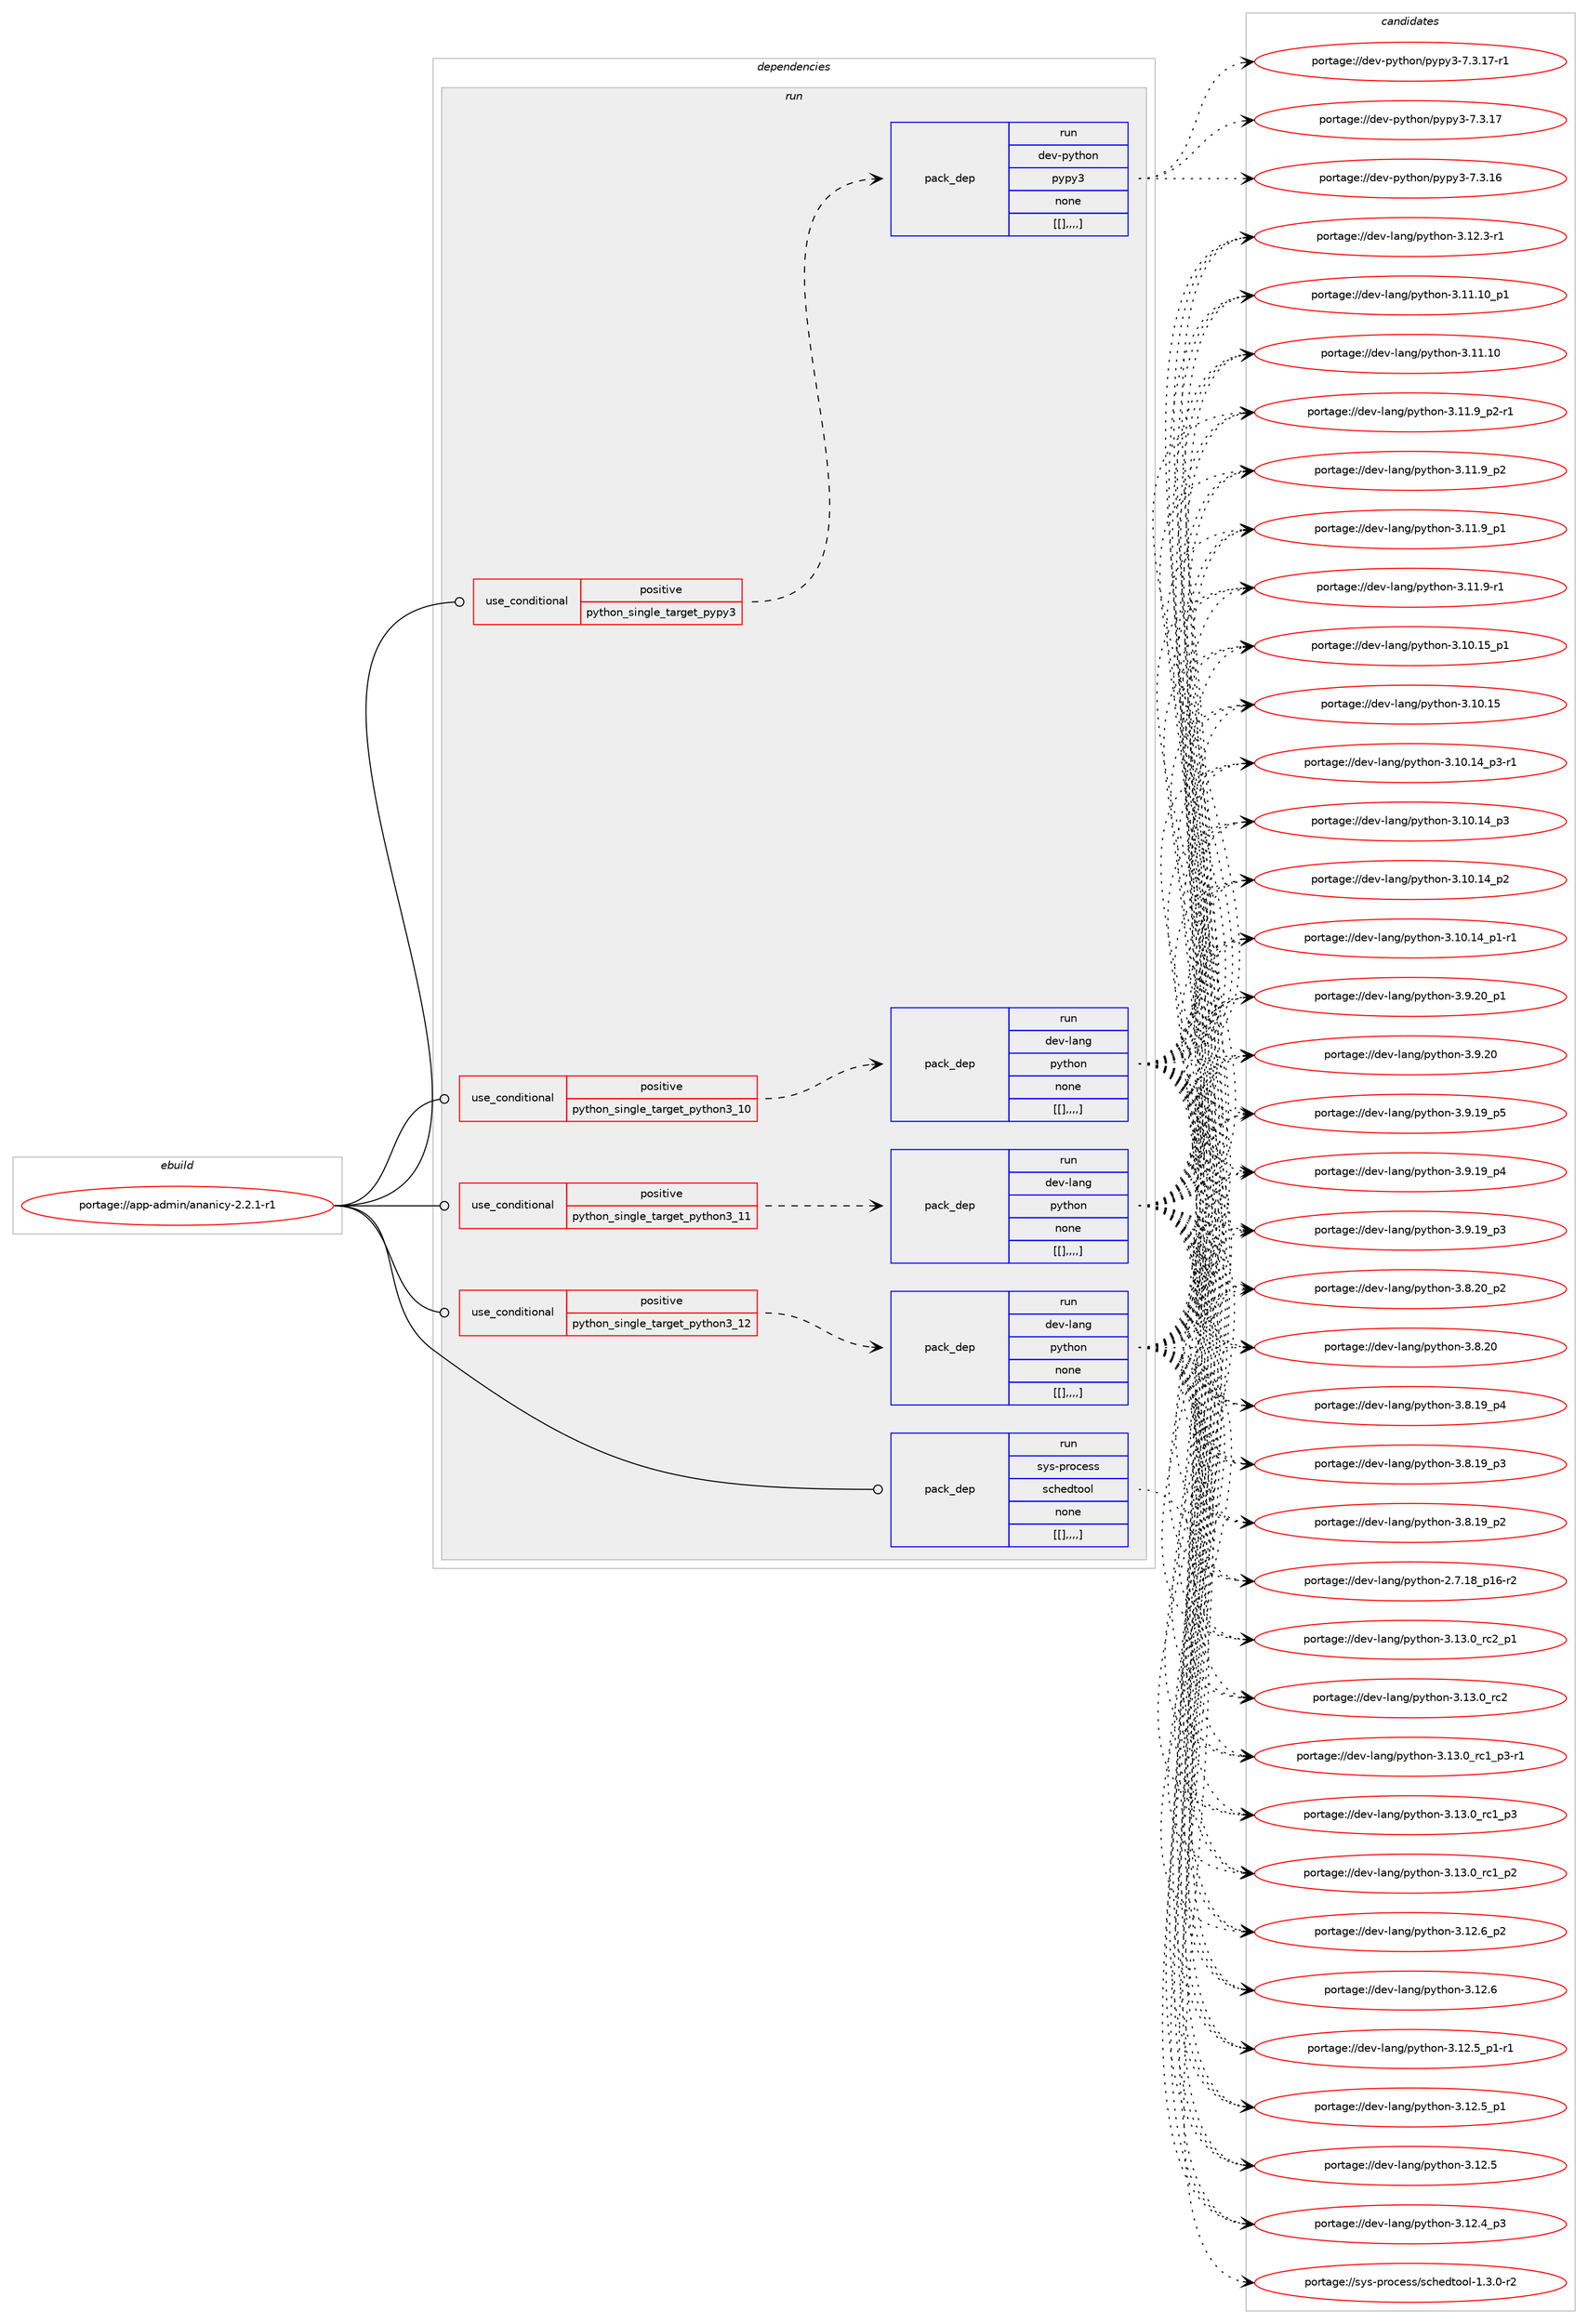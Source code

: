 digraph prolog {

# *************
# Graph options
# *************

newrank=true;
concentrate=true;
compound=true;
graph [rankdir=LR,fontname=Helvetica,fontsize=10,ranksep=1.5];#, ranksep=2.5, nodesep=0.2];
edge  [arrowhead=vee];
node  [fontname=Helvetica,fontsize=10];

# **********
# The ebuild
# **********

subgraph cluster_leftcol {
color=gray;
label=<<i>ebuild</i>>;
id [label="portage://app-admin/ananicy-2.2.1-r1", color=red, width=4, href="../app-admin/ananicy-2.2.1-r1.svg"];
}

# ****************
# The dependencies
# ****************

subgraph cluster_midcol {
color=gray;
label=<<i>dependencies</i>>;
subgraph cluster_compile {
fillcolor="#eeeeee";
style=filled;
label=<<i>compile</i>>;
}
subgraph cluster_compileandrun {
fillcolor="#eeeeee";
style=filled;
label=<<i>compile and run</i>>;
}
subgraph cluster_run {
fillcolor="#eeeeee";
style=filled;
label=<<i>run</i>>;
subgraph cond288 {
dependency1456 [label=<<TABLE BORDER="0" CELLBORDER="1" CELLSPACING="0" CELLPADDING="4"><TR><TD ROWSPAN="3" CELLPADDING="10">use_conditional</TD></TR><TR><TD>positive</TD></TR><TR><TD>python_single_target_pypy3</TD></TR></TABLE>>, shape=none, color=red];
subgraph pack1165 {
dependency1457 [label=<<TABLE BORDER="0" CELLBORDER="1" CELLSPACING="0" CELLPADDING="4" WIDTH="220"><TR><TD ROWSPAN="6" CELLPADDING="30">pack_dep</TD></TR><TR><TD WIDTH="110">run</TD></TR><TR><TD>dev-python</TD></TR><TR><TD>pypy3</TD></TR><TR><TD>none</TD></TR><TR><TD>[[],,,,]</TD></TR></TABLE>>, shape=none, color=blue];
}
dependency1456:e -> dependency1457:w [weight=20,style="dashed",arrowhead="vee"];
}
id:e -> dependency1456:w [weight=20,style="solid",arrowhead="odot"];
subgraph cond289 {
dependency1458 [label=<<TABLE BORDER="0" CELLBORDER="1" CELLSPACING="0" CELLPADDING="4"><TR><TD ROWSPAN="3" CELLPADDING="10">use_conditional</TD></TR><TR><TD>positive</TD></TR><TR><TD>python_single_target_python3_10</TD></TR></TABLE>>, shape=none, color=red];
subgraph pack1166 {
dependency1459 [label=<<TABLE BORDER="0" CELLBORDER="1" CELLSPACING="0" CELLPADDING="4" WIDTH="220"><TR><TD ROWSPAN="6" CELLPADDING="30">pack_dep</TD></TR><TR><TD WIDTH="110">run</TD></TR><TR><TD>dev-lang</TD></TR><TR><TD>python</TD></TR><TR><TD>none</TD></TR><TR><TD>[[],,,,]</TD></TR></TABLE>>, shape=none, color=blue];
}
dependency1458:e -> dependency1459:w [weight=20,style="dashed",arrowhead="vee"];
}
id:e -> dependency1458:w [weight=20,style="solid",arrowhead="odot"];
subgraph cond290 {
dependency1460 [label=<<TABLE BORDER="0" CELLBORDER="1" CELLSPACING="0" CELLPADDING="4"><TR><TD ROWSPAN="3" CELLPADDING="10">use_conditional</TD></TR><TR><TD>positive</TD></TR><TR><TD>python_single_target_python3_11</TD></TR></TABLE>>, shape=none, color=red];
subgraph pack1167 {
dependency1461 [label=<<TABLE BORDER="0" CELLBORDER="1" CELLSPACING="0" CELLPADDING="4" WIDTH="220"><TR><TD ROWSPAN="6" CELLPADDING="30">pack_dep</TD></TR><TR><TD WIDTH="110">run</TD></TR><TR><TD>dev-lang</TD></TR><TR><TD>python</TD></TR><TR><TD>none</TD></TR><TR><TD>[[],,,,]</TD></TR></TABLE>>, shape=none, color=blue];
}
dependency1460:e -> dependency1461:w [weight=20,style="dashed",arrowhead="vee"];
}
id:e -> dependency1460:w [weight=20,style="solid",arrowhead="odot"];
subgraph cond291 {
dependency1462 [label=<<TABLE BORDER="0" CELLBORDER="1" CELLSPACING="0" CELLPADDING="4"><TR><TD ROWSPAN="3" CELLPADDING="10">use_conditional</TD></TR><TR><TD>positive</TD></TR><TR><TD>python_single_target_python3_12</TD></TR></TABLE>>, shape=none, color=red];
subgraph pack1168 {
dependency1463 [label=<<TABLE BORDER="0" CELLBORDER="1" CELLSPACING="0" CELLPADDING="4" WIDTH="220"><TR><TD ROWSPAN="6" CELLPADDING="30">pack_dep</TD></TR><TR><TD WIDTH="110">run</TD></TR><TR><TD>dev-lang</TD></TR><TR><TD>python</TD></TR><TR><TD>none</TD></TR><TR><TD>[[],,,,]</TD></TR></TABLE>>, shape=none, color=blue];
}
dependency1462:e -> dependency1463:w [weight=20,style="dashed",arrowhead="vee"];
}
id:e -> dependency1462:w [weight=20,style="solid",arrowhead="odot"];
subgraph pack1169 {
dependency1464 [label=<<TABLE BORDER="0" CELLBORDER="1" CELLSPACING="0" CELLPADDING="4" WIDTH="220"><TR><TD ROWSPAN="6" CELLPADDING="30">pack_dep</TD></TR><TR><TD WIDTH="110">run</TD></TR><TR><TD>sys-process</TD></TR><TR><TD>schedtool</TD></TR><TR><TD>none</TD></TR><TR><TD>[[],,,,]</TD></TR></TABLE>>, shape=none, color=blue];
}
id:e -> dependency1464:w [weight=20,style="solid",arrowhead="odot"];
}
}

# **************
# The candidates
# **************

subgraph cluster_choices {
rank=same;
color=gray;
label=<<i>candidates</i>>;

subgraph choice1165 {
color=black;
nodesep=1;
choice100101118451121211161041111104711212111212151455546514649554511449 [label="portage://dev-python/pypy3-7.3.17-r1", color=red, width=4,href="../dev-python/pypy3-7.3.17-r1.svg"];
choice10010111845112121116104111110471121211121215145554651464955 [label="portage://dev-python/pypy3-7.3.17", color=red, width=4,href="../dev-python/pypy3-7.3.17.svg"];
choice10010111845112121116104111110471121211121215145554651464954 [label="portage://dev-python/pypy3-7.3.16", color=red, width=4,href="../dev-python/pypy3-7.3.16.svg"];
dependency1457:e -> choice100101118451121211161041111104711212111212151455546514649554511449:w [style=dotted,weight="100"];
dependency1457:e -> choice10010111845112121116104111110471121211121215145554651464955:w [style=dotted,weight="100"];
dependency1457:e -> choice10010111845112121116104111110471121211121215145554651464954:w [style=dotted,weight="100"];
}
subgraph choice1166 {
color=black;
nodesep=1;
choice100101118451089711010347112121116104111110455146495146489511499509511249 [label="portage://dev-lang/python-3.13.0_rc2_p1", color=red, width=4,href="../dev-lang/python-3.13.0_rc2_p1.svg"];
choice10010111845108971101034711212111610411111045514649514648951149950 [label="portage://dev-lang/python-3.13.0_rc2", color=red, width=4,href="../dev-lang/python-3.13.0_rc2.svg"];
choice1001011184510897110103471121211161041111104551464951464895114994995112514511449 [label="portage://dev-lang/python-3.13.0_rc1_p3-r1", color=red, width=4,href="../dev-lang/python-3.13.0_rc1_p3-r1.svg"];
choice100101118451089711010347112121116104111110455146495146489511499499511251 [label="portage://dev-lang/python-3.13.0_rc1_p3", color=red, width=4,href="../dev-lang/python-3.13.0_rc1_p3.svg"];
choice100101118451089711010347112121116104111110455146495146489511499499511250 [label="portage://dev-lang/python-3.13.0_rc1_p2", color=red, width=4,href="../dev-lang/python-3.13.0_rc1_p2.svg"];
choice100101118451089711010347112121116104111110455146495046549511250 [label="portage://dev-lang/python-3.12.6_p2", color=red, width=4,href="../dev-lang/python-3.12.6_p2.svg"];
choice10010111845108971101034711212111610411111045514649504654 [label="portage://dev-lang/python-3.12.6", color=red, width=4,href="../dev-lang/python-3.12.6.svg"];
choice1001011184510897110103471121211161041111104551464950465395112494511449 [label="portage://dev-lang/python-3.12.5_p1-r1", color=red, width=4,href="../dev-lang/python-3.12.5_p1-r1.svg"];
choice100101118451089711010347112121116104111110455146495046539511249 [label="portage://dev-lang/python-3.12.5_p1", color=red, width=4,href="../dev-lang/python-3.12.5_p1.svg"];
choice10010111845108971101034711212111610411111045514649504653 [label="portage://dev-lang/python-3.12.5", color=red, width=4,href="../dev-lang/python-3.12.5.svg"];
choice100101118451089711010347112121116104111110455146495046529511251 [label="portage://dev-lang/python-3.12.4_p3", color=red, width=4,href="../dev-lang/python-3.12.4_p3.svg"];
choice100101118451089711010347112121116104111110455146495046514511449 [label="portage://dev-lang/python-3.12.3-r1", color=red, width=4,href="../dev-lang/python-3.12.3-r1.svg"];
choice10010111845108971101034711212111610411111045514649494649489511249 [label="portage://dev-lang/python-3.11.10_p1", color=red, width=4,href="../dev-lang/python-3.11.10_p1.svg"];
choice1001011184510897110103471121211161041111104551464949464948 [label="portage://dev-lang/python-3.11.10", color=red, width=4,href="../dev-lang/python-3.11.10.svg"];
choice1001011184510897110103471121211161041111104551464949465795112504511449 [label="portage://dev-lang/python-3.11.9_p2-r1", color=red, width=4,href="../dev-lang/python-3.11.9_p2-r1.svg"];
choice100101118451089711010347112121116104111110455146494946579511250 [label="portage://dev-lang/python-3.11.9_p2", color=red, width=4,href="../dev-lang/python-3.11.9_p2.svg"];
choice100101118451089711010347112121116104111110455146494946579511249 [label="portage://dev-lang/python-3.11.9_p1", color=red, width=4,href="../dev-lang/python-3.11.9_p1.svg"];
choice100101118451089711010347112121116104111110455146494946574511449 [label="portage://dev-lang/python-3.11.9-r1", color=red, width=4,href="../dev-lang/python-3.11.9-r1.svg"];
choice10010111845108971101034711212111610411111045514649484649539511249 [label="portage://dev-lang/python-3.10.15_p1", color=red, width=4,href="../dev-lang/python-3.10.15_p1.svg"];
choice1001011184510897110103471121211161041111104551464948464953 [label="portage://dev-lang/python-3.10.15", color=red, width=4,href="../dev-lang/python-3.10.15.svg"];
choice100101118451089711010347112121116104111110455146494846495295112514511449 [label="portage://dev-lang/python-3.10.14_p3-r1", color=red, width=4,href="../dev-lang/python-3.10.14_p3-r1.svg"];
choice10010111845108971101034711212111610411111045514649484649529511251 [label="portage://dev-lang/python-3.10.14_p3", color=red, width=4,href="../dev-lang/python-3.10.14_p3.svg"];
choice10010111845108971101034711212111610411111045514649484649529511250 [label="portage://dev-lang/python-3.10.14_p2", color=red, width=4,href="../dev-lang/python-3.10.14_p2.svg"];
choice100101118451089711010347112121116104111110455146494846495295112494511449 [label="portage://dev-lang/python-3.10.14_p1-r1", color=red, width=4,href="../dev-lang/python-3.10.14_p1-r1.svg"];
choice100101118451089711010347112121116104111110455146574650489511249 [label="portage://dev-lang/python-3.9.20_p1", color=red, width=4,href="../dev-lang/python-3.9.20_p1.svg"];
choice10010111845108971101034711212111610411111045514657465048 [label="portage://dev-lang/python-3.9.20", color=red, width=4,href="../dev-lang/python-3.9.20.svg"];
choice100101118451089711010347112121116104111110455146574649579511253 [label="portage://dev-lang/python-3.9.19_p5", color=red, width=4,href="../dev-lang/python-3.9.19_p5.svg"];
choice100101118451089711010347112121116104111110455146574649579511252 [label="portage://dev-lang/python-3.9.19_p4", color=red, width=4,href="../dev-lang/python-3.9.19_p4.svg"];
choice100101118451089711010347112121116104111110455146574649579511251 [label="portage://dev-lang/python-3.9.19_p3", color=red, width=4,href="../dev-lang/python-3.9.19_p3.svg"];
choice100101118451089711010347112121116104111110455146564650489511250 [label="portage://dev-lang/python-3.8.20_p2", color=red, width=4,href="../dev-lang/python-3.8.20_p2.svg"];
choice10010111845108971101034711212111610411111045514656465048 [label="portage://dev-lang/python-3.8.20", color=red, width=4,href="../dev-lang/python-3.8.20.svg"];
choice100101118451089711010347112121116104111110455146564649579511252 [label="portage://dev-lang/python-3.8.19_p4", color=red, width=4,href="../dev-lang/python-3.8.19_p4.svg"];
choice100101118451089711010347112121116104111110455146564649579511251 [label="portage://dev-lang/python-3.8.19_p3", color=red, width=4,href="../dev-lang/python-3.8.19_p3.svg"];
choice100101118451089711010347112121116104111110455146564649579511250 [label="portage://dev-lang/python-3.8.19_p2", color=red, width=4,href="../dev-lang/python-3.8.19_p2.svg"];
choice100101118451089711010347112121116104111110455046554649569511249544511450 [label="portage://dev-lang/python-2.7.18_p16-r2", color=red, width=4,href="../dev-lang/python-2.7.18_p16-r2.svg"];
dependency1459:e -> choice100101118451089711010347112121116104111110455146495146489511499509511249:w [style=dotted,weight="100"];
dependency1459:e -> choice10010111845108971101034711212111610411111045514649514648951149950:w [style=dotted,weight="100"];
dependency1459:e -> choice1001011184510897110103471121211161041111104551464951464895114994995112514511449:w [style=dotted,weight="100"];
dependency1459:e -> choice100101118451089711010347112121116104111110455146495146489511499499511251:w [style=dotted,weight="100"];
dependency1459:e -> choice100101118451089711010347112121116104111110455146495146489511499499511250:w [style=dotted,weight="100"];
dependency1459:e -> choice100101118451089711010347112121116104111110455146495046549511250:w [style=dotted,weight="100"];
dependency1459:e -> choice10010111845108971101034711212111610411111045514649504654:w [style=dotted,weight="100"];
dependency1459:e -> choice1001011184510897110103471121211161041111104551464950465395112494511449:w [style=dotted,weight="100"];
dependency1459:e -> choice100101118451089711010347112121116104111110455146495046539511249:w [style=dotted,weight="100"];
dependency1459:e -> choice10010111845108971101034711212111610411111045514649504653:w [style=dotted,weight="100"];
dependency1459:e -> choice100101118451089711010347112121116104111110455146495046529511251:w [style=dotted,weight="100"];
dependency1459:e -> choice100101118451089711010347112121116104111110455146495046514511449:w [style=dotted,weight="100"];
dependency1459:e -> choice10010111845108971101034711212111610411111045514649494649489511249:w [style=dotted,weight="100"];
dependency1459:e -> choice1001011184510897110103471121211161041111104551464949464948:w [style=dotted,weight="100"];
dependency1459:e -> choice1001011184510897110103471121211161041111104551464949465795112504511449:w [style=dotted,weight="100"];
dependency1459:e -> choice100101118451089711010347112121116104111110455146494946579511250:w [style=dotted,weight="100"];
dependency1459:e -> choice100101118451089711010347112121116104111110455146494946579511249:w [style=dotted,weight="100"];
dependency1459:e -> choice100101118451089711010347112121116104111110455146494946574511449:w [style=dotted,weight="100"];
dependency1459:e -> choice10010111845108971101034711212111610411111045514649484649539511249:w [style=dotted,weight="100"];
dependency1459:e -> choice1001011184510897110103471121211161041111104551464948464953:w [style=dotted,weight="100"];
dependency1459:e -> choice100101118451089711010347112121116104111110455146494846495295112514511449:w [style=dotted,weight="100"];
dependency1459:e -> choice10010111845108971101034711212111610411111045514649484649529511251:w [style=dotted,weight="100"];
dependency1459:e -> choice10010111845108971101034711212111610411111045514649484649529511250:w [style=dotted,weight="100"];
dependency1459:e -> choice100101118451089711010347112121116104111110455146494846495295112494511449:w [style=dotted,weight="100"];
dependency1459:e -> choice100101118451089711010347112121116104111110455146574650489511249:w [style=dotted,weight="100"];
dependency1459:e -> choice10010111845108971101034711212111610411111045514657465048:w [style=dotted,weight="100"];
dependency1459:e -> choice100101118451089711010347112121116104111110455146574649579511253:w [style=dotted,weight="100"];
dependency1459:e -> choice100101118451089711010347112121116104111110455146574649579511252:w [style=dotted,weight="100"];
dependency1459:e -> choice100101118451089711010347112121116104111110455146574649579511251:w [style=dotted,weight="100"];
dependency1459:e -> choice100101118451089711010347112121116104111110455146564650489511250:w [style=dotted,weight="100"];
dependency1459:e -> choice10010111845108971101034711212111610411111045514656465048:w [style=dotted,weight="100"];
dependency1459:e -> choice100101118451089711010347112121116104111110455146564649579511252:w [style=dotted,weight="100"];
dependency1459:e -> choice100101118451089711010347112121116104111110455146564649579511251:w [style=dotted,weight="100"];
dependency1459:e -> choice100101118451089711010347112121116104111110455146564649579511250:w [style=dotted,weight="100"];
dependency1459:e -> choice100101118451089711010347112121116104111110455046554649569511249544511450:w [style=dotted,weight="100"];
}
subgraph choice1167 {
color=black;
nodesep=1;
choice100101118451089711010347112121116104111110455146495146489511499509511249 [label="portage://dev-lang/python-3.13.0_rc2_p1", color=red, width=4,href="../dev-lang/python-3.13.0_rc2_p1.svg"];
choice10010111845108971101034711212111610411111045514649514648951149950 [label="portage://dev-lang/python-3.13.0_rc2", color=red, width=4,href="../dev-lang/python-3.13.0_rc2.svg"];
choice1001011184510897110103471121211161041111104551464951464895114994995112514511449 [label="portage://dev-lang/python-3.13.0_rc1_p3-r1", color=red, width=4,href="../dev-lang/python-3.13.0_rc1_p3-r1.svg"];
choice100101118451089711010347112121116104111110455146495146489511499499511251 [label="portage://dev-lang/python-3.13.0_rc1_p3", color=red, width=4,href="../dev-lang/python-3.13.0_rc1_p3.svg"];
choice100101118451089711010347112121116104111110455146495146489511499499511250 [label="portage://dev-lang/python-3.13.0_rc1_p2", color=red, width=4,href="../dev-lang/python-3.13.0_rc1_p2.svg"];
choice100101118451089711010347112121116104111110455146495046549511250 [label="portage://dev-lang/python-3.12.6_p2", color=red, width=4,href="../dev-lang/python-3.12.6_p2.svg"];
choice10010111845108971101034711212111610411111045514649504654 [label="portage://dev-lang/python-3.12.6", color=red, width=4,href="../dev-lang/python-3.12.6.svg"];
choice1001011184510897110103471121211161041111104551464950465395112494511449 [label="portage://dev-lang/python-3.12.5_p1-r1", color=red, width=4,href="../dev-lang/python-3.12.5_p1-r1.svg"];
choice100101118451089711010347112121116104111110455146495046539511249 [label="portage://dev-lang/python-3.12.5_p1", color=red, width=4,href="../dev-lang/python-3.12.5_p1.svg"];
choice10010111845108971101034711212111610411111045514649504653 [label="portage://dev-lang/python-3.12.5", color=red, width=4,href="../dev-lang/python-3.12.5.svg"];
choice100101118451089711010347112121116104111110455146495046529511251 [label="portage://dev-lang/python-3.12.4_p3", color=red, width=4,href="../dev-lang/python-3.12.4_p3.svg"];
choice100101118451089711010347112121116104111110455146495046514511449 [label="portage://dev-lang/python-3.12.3-r1", color=red, width=4,href="../dev-lang/python-3.12.3-r1.svg"];
choice10010111845108971101034711212111610411111045514649494649489511249 [label="portage://dev-lang/python-3.11.10_p1", color=red, width=4,href="../dev-lang/python-3.11.10_p1.svg"];
choice1001011184510897110103471121211161041111104551464949464948 [label="portage://dev-lang/python-3.11.10", color=red, width=4,href="../dev-lang/python-3.11.10.svg"];
choice1001011184510897110103471121211161041111104551464949465795112504511449 [label="portage://dev-lang/python-3.11.9_p2-r1", color=red, width=4,href="../dev-lang/python-3.11.9_p2-r1.svg"];
choice100101118451089711010347112121116104111110455146494946579511250 [label="portage://dev-lang/python-3.11.9_p2", color=red, width=4,href="../dev-lang/python-3.11.9_p2.svg"];
choice100101118451089711010347112121116104111110455146494946579511249 [label="portage://dev-lang/python-3.11.9_p1", color=red, width=4,href="../dev-lang/python-3.11.9_p1.svg"];
choice100101118451089711010347112121116104111110455146494946574511449 [label="portage://dev-lang/python-3.11.9-r1", color=red, width=4,href="../dev-lang/python-3.11.9-r1.svg"];
choice10010111845108971101034711212111610411111045514649484649539511249 [label="portage://dev-lang/python-3.10.15_p1", color=red, width=4,href="../dev-lang/python-3.10.15_p1.svg"];
choice1001011184510897110103471121211161041111104551464948464953 [label="portage://dev-lang/python-3.10.15", color=red, width=4,href="../dev-lang/python-3.10.15.svg"];
choice100101118451089711010347112121116104111110455146494846495295112514511449 [label="portage://dev-lang/python-3.10.14_p3-r1", color=red, width=4,href="../dev-lang/python-3.10.14_p3-r1.svg"];
choice10010111845108971101034711212111610411111045514649484649529511251 [label="portage://dev-lang/python-3.10.14_p3", color=red, width=4,href="../dev-lang/python-3.10.14_p3.svg"];
choice10010111845108971101034711212111610411111045514649484649529511250 [label="portage://dev-lang/python-3.10.14_p2", color=red, width=4,href="../dev-lang/python-3.10.14_p2.svg"];
choice100101118451089711010347112121116104111110455146494846495295112494511449 [label="portage://dev-lang/python-3.10.14_p1-r1", color=red, width=4,href="../dev-lang/python-3.10.14_p1-r1.svg"];
choice100101118451089711010347112121116104111110455146574650489511249 [label="portage://dev-lang/python-3.9.20_p1", color=red, width=4,href="../dev-lang/python-3.9.20_p1.svg"];
choice10010111845108971101034711212111610411111045514657465048 [label="portage://dev-lang/python-3.9.20", color=red, width=4,href="../dev-lang/python-3.9.20.svg"];
choice100101118451089711010347112121116104111110455146574649579511253 [label="portage://dev-lang/python-3.9.19_p5", color=red, width=4,href="../dev-lang/python-3.9.19_p5.svg"];
choice100101118451089711010347112121116104111110455146574649579511252 [label="portage://dev-lang/python-3.9.19_p4", color=red, width=4,href="../dev-lang/python-3.9.19_p4.svg"];
choice100101118451089711010347112121116104111110455146574649579511251 [label="portage://dev-lang/python-3.9.19_p3", color=red, width=4,href="../dev-lang/python-3.9.19_p3.svg"];
choice100101118451089711010347112121116104111110455146564650489511250 [label="portage://dev-lang/python-3.8.20_p2", color=red, width=4,href="../dev-lang/python-3.8.20_p2.svg"];
choice10010111845108971101034711212111610411111045514656465048 [label="portage://dev-lang/python-3.8.20", color=red, width=4,href="../dev-lang/python-3.8.20.svg"];
choice100101118451089711010347112121116104111110455146564649579511252 [label="portage://dev-lang/python-3.8.19_p4", color=red, width=4,href="../dev-lang/python-3.8.19_p4.svg"];
choice100101118451089711010347112121116104111110455146564649579511251 [label="portage://dev-lang/python-3.8.19_p3", color=red, width=4,href="../dev-lang/python-3.8.19_p3.svg"];
choice100101118451089711010347112121116104111110455146564649579511250 [label="portage://dev-lang/python-3.8.19_p2", color=red, width=4,href="../dev-lang/python-3.8.19_p2.svg"];
choice100101118451089711010347112121116104111110455046554649569511249544511450 [label="portage://dev-lang/python-2.7.18_p16-r2", color=red, width=4,href="../dev-lang/python-2.7.18_p16-r2.svg"];
dependency1461:e -> choice100101118451089711010347112121116104111110455146495146489511499509511249:w [style=dotted,weight="100"];
dependency1461:e -> choice10010111845108971101034711212111610411111045514649514648951149950:w [style=dotted,weight="100"];
dependency1461:e -> choice1001011184510897110103471121211161041111104551464951464895114994995112514511449:w [style=dotted,weight="100"];
dependency1461:e -> choice100101118451089711010347112121116104111110455146495146489511499499511251:w [style=dotted,weight="100"];
dependency1461:e -> choice100101118451089711010347112121116104111110455146495146489511499499511250:w [style=dotted,weight="100"];
dependency1461:e -> choice100101118451089711010347112121116104111110455146495046549511250:w [style=dotted,weight="100"];
dependency1461:e -> choice10010111845108971101034711212111610411111045514649504654:w [style=dotted,weight="100"];
dependency1461:e -> choice1001011184510897110103471121211161041111104551464950465395112494511449:w [style=dotted,weight="100"];
dependency1461:e -> choice100101118451089711010347112121116104111110455146495046539511249:w [style=dotted,weight="100"];
dependency1461:e -> choice10010111845108971101034711212111610411111045514649504653:w [style=dotted,weight="100"];
dependency1461:e -> choice100101118451089711010347112121116104111110455146495046529511251:w [style=dotted,weight="100"];
dependency1461:e -> choice100101118451089711010347112121116104111110455146495046514511449:w [style=dotted,weight="100"];
dependency1461:e -> choice10010111845108971101034711212111610411111045514649494649489511249:w [style=dotted,weight="100"];
dependency1461:e -> choice1001011184510897110103471121211161041111104551464949464948:w [style=dotted,weight="100"];
dependency1461:e -> choice1001011184510897110103471121211161041111104551464949465795112504511449:w [style=dotted,weight="100"];
dependency1461:e -> choice100101118451089711010347112121116104111110455146494946579511250:w [style=dotted,weight="100"];
dependency1461:e -> choice100101118451089711010347112121116104111110455146494946579511249:w [style=dotted,weight="100"];
dependency1461:e -> choice100101118451089711010347112121116104111110455146494946574511449:w [style=dotted,weight="100"];
dependency1461:e -> choice10010111845108971101034711212111610411111045514649484649539511249:w [style=dotted,weight="100"];
dependency1461:e -> choice1001011184510897110103471121211161041111104551464948464953:w [style=dotted,weight="100"];
dependency1461:e -> choice100101118451089711010347112121116104111110455146494846495295112514511449:w [style=dotted,weight="100"];
dependency1461:e -> choice10010111845108971101034711212111610411111045514649484649529511251:w [style=dotted,weight="100"];
dependency1461:e -> choice10010111845108971101034711212111610411111045514649484649529511250:w [style=dotted,weight="100"];
dependency1461:e -> choice100101118451089711010347112121116104111110455146494846495295112494511449:w [style=dotted,weight="100"];
dependency1461:e -> choice100101118451089711010347112121116104111110455146574650489511249:w [style=dotted,weight="100"];
dependency1461:e -> choice10010111845108971101034711212111610411111045514657465048:w [style=dotted,weight="100"];
dependency1461:e -> choice100101118451089711010347112121116104111110455146574649579511253:w [style=dotted,weight="100"];
dependency1461:e -> choice100101118451089711010347112121116104111110455146574649579511252:w [style=dotted,weight="100"];
dependency1461:e -> choice100101118451089711010347112121116104111110455146574649579511251:w [style=dotted,weight="100"];
dependency1461:e -> choice100101118451089711010347112121116104111110455146564650489511250:w [style=dotted,weight="100"];
dependency1461:e -> choice10010111845108971101034711212111610411111045514656465048:w [style=dotted,weight="100"];
dependency1461:e -> choice100101118451089711010347112121116104111110455146564649579511252:w [style=dotted,weight="100"];
dependency1461:e -> choice100101118451089711010347112121116104111110455146564649579511251:w [style=dotted,weight="100"];
dependency1461:e -> choice100101118451089711010347112121116104111110455146564649579511250:w [style=dotted,weight="100"];
dependency1461:e -> choice100101118451089711010347112121116104111110455046554649569511249544511450:w [style=dotted,weight="100"];
}
subgraph choice1168 {
color=black;
nodesep=1;
choice100101118451089711010347112121116104111110455146495146489511499509511249 [label="portage://dev-lang/python-3.13.0_rc2_p1", color=red, width=4,href="../dev-lang/python-3.13.0_rc2_p1.svg"];
choice10010111845108971101034711212111610411111045514649514648951149950 [label="portage://dev-lang/python-3.13.0_rc2", color=red, width=4,href="../dev-lang/python-3.13.0_rc2.svg"];
choice1001011184510897110103471121211161041111104551464951464895114994995112514511449 [label="portage://dev-lang/python-3.13.0_rc1_p3-r1", color=red, width=4,href="../dev-lang/python-3.13.0_rc1_p3-r1.svg"];
choice100101118451089711010347112121116104111110455146495146489511499499511251 [label="portage://dev-lang/python-3.13.0_rc1_p3", color=red, width=4,href="../dev-lang/python-3.13.0_rc1_p3.svg"];
choice100101118451089711010347112121116104111110455146495146489511499499511250 [label="portage://dev-lang/python-3.13.0_rc1_p2", color=red, width=4,href="../dev-lang/python-3.13.0_rc1_p2.svg"];
choice100101118451089711010347112121116104111110455146495046549511250 [label="portage://dev-lang/python-3.12.6_p2", color=red, width=4,href="../dev-lang/python-3.12.6_p2.svg"];
choice10010111845108971101034711212111610411111045514649504654 [label="portage://dev-lang/python-3.12.6", color=red, width=4,href="../dev-lang/python-3.12.6.svg"];
choice1001011184510897110103471121211161041111104551464950465395112494511449 [label="portage://dev-lang/python-3.12.5_p1-r1", color=red, width=4,href="../dev-lang/python-3.12.5_p1-r1.svg"];
choice100101118451089711010347112121116104111110455146495046539511249 [label="portage://dev-lang/python-3.12.5_p1", color=red, width=4,href="../dev-lang/python-3.12.5_p1.svg"];
choice10010111845108971101034711212111610411111045514649504653 [label="portage://dev-lang/python-3.12.5", color=red, width=4,href="../dev-lang/python-3.12.5.svg"];
choice100101118451089711010347112121116104111110455146495046529511251 [label="portage://dev-lang/python-3.12.4_p3", color=red, width=4,href="../dev-lang/python-3.12.4_p3.svg"];
choice100101118451089711010347112121116104111110455146495046514511449 [label="portage://dev-lang/python-3.12.3-r1", color=red, width=4,href="../dev-lang/python-3.12.3-r1.svg"];
choice10010111845108971101034711212111610411111045514649494649489511249 [label="portage://dev-lang/python-3.11.10_p1", color=red, width=4,href="../dev-lang/python-3.11.10_p1.svg"];
choice1001011184510897110103471121211161041111104551464949464948 [label="portage://dev-lang/python-3.11.10", color=red, width=4,href="../dev-lang/python-3.11.10.svg"];
choice1001011184510897110103471121211161041111104551464949465795112504511449 [label="portage://dev-lang/python-3.11.9_p2-r1", color=red, width=4,href="../dev-lang/python-3.11.9_p2-r1.svg"];
choice100101118451089711010347112121116104111110455146494946579511250 [label="portage://dev-lang/python-3.11.9_p2", color=red, width=4,href="../dev-lang/python-3.11.9_p2.svg"];
choice100101118451089711010347112121116104111110455146494946579511249 [label="portage://dev-lang/python-3.11.9_p1", color=red, width=4,href="../dev-lang/python-3.11.9_p1.svg"];
choice100101118451089711010347112121116104111110455146494946574511449 [label="portage://dev-lang/python-3.11.9-r1", color=red, width=4,href="../dev-lang/python-3.11.9-r1.svg"];
choice10010111845108971101034711212111610411111045514649484649539511249 [label="portage://dev-lang/python-3.10.15_p1", color=red, width=4,href="../dev-lang/python-3.10.15_p1.svg"];
choice1001011184510897110103471121211161041111104551464948464953 [label="portage://dev-lang/python-3.10.15", color=red, width=4,href="../dev-lang/python-3.10.15.svg"];
choice100101118451089711010347112121116104111110455146494846495295112514511449 [label="portage://dev-lang/python-3.10.14_p3-r1", color=red, width=4,href="../dev-lang/python-3.10.14_p3-r1.svg"];
choice10010111845108971101034711212111610411111045514649484649529511251 [label="portage://dev-lang/python-3.10.14_p3", color=red, width=4,href="../dev-lang/python-3.10.14_p3.svg"];
choice10010111845108971101034711212111610411111045514649484649529511250 [label="portage://dev-lang/python-3.10.14_p2", color=red, width=4,href="../dev-lang/python-3.10.14_p2.svg"];
choice100101118451089711010347112121116104111110455146494846495295112494511449 [label="portage://dev-lang/python-3.10.14_p1-r1", color=red, width=4,href="../dev-lang/python-3.10.14_p1-r1.svg"];
choice100101118451089711010347112121116104111110455146574650489511249 [label="portage://dev-lang/python-3.9.20_p1", color=red, width=4,href="../dev-lang/python-3.9.20_p1.svg"];
choice10010111845108971101034711212111610411111045514657465048 [label="portage://dev-lang/python-3.9.20", color=red, width=4,href="../dev-lang/python-3.9.20.svg"];
choice100101118451089711010347112121116104111110455146574649579511253 [label="portage://dev-lang/python-3.9.19_p5", color=red, width=4,href="../dev-lang/python-3.9.19_p5.svg"];
choice100101118451089711010347112121116104111110455146574649579511252 [label="portage://dev-lang/python-3.9.19_p4", color=red, width=4,href="../dev-lang/python-3.9.19_p4.svg"];
choice100101118451089711010347112121116104111110455146574649579511251 [label="portage://dev-lang/python-3.9.19_p3", color=red, width=4,href="../dev-lang/python-3.9.19_p3.svg"];
choice100101118451089711010347112121116104111110455146564650489511250 [label="portage://dev-lang/python-3.8.20_p2", color=red, width=4,href="../dev-lang/python-3.8.20_p2.svg"];
choice10010111845108971101034711212111610411111045514656465048 [label="portage://dev-lang/python-3.8.20", color=red, width=4,href="../dev-lang/python-3.8.20.svg"];
choice100101118451089711010347112121116104111110455146564649579511252 [label="portage://dev-lang/python-3.8.19_p4", color=red, width=4,href="../dev-lang/python-3.8.19_p4.svg"];
choice100101118451089711010347112121116104111110455146564649579511251 [label="portage://dev-lang/python-3.8.19_p3", color=red, width=4,href="../dev-lang/python-3.8.19_p3.svg"];
choice100101118451089711010347112121116104111110455146564649579511250 [label="portage://dev-lang/python-3.8.19_p2", color=red, width=4,href="../dev-lang/python-3.8.19_p2.svg"];
choice100101118451089711010347112121116104111110455046554649569511249544511450 [label="portage://dev-lang/python-2.7.18_p16-r2", color=red, width=4,href="../dev-lang/python-2.7.18_p16-r2.svg"];
dependency1463:e -> choice100101118451089711010347112121116104111110455146495146489511499509511249:w [style=dotted,weight="100"];
dependency1463:e -> choice10010111845108971101034711212111610411111045514649514648951149950:w [style=dotted,weight="100"];
dependency1463:e -> choice1001011184510897110103471121211161041111104551464951464895114994995112514511449:w [style=dotted,weight="100"];
dependency1463:e -> choice100101118451089711010347112121116104111110455146495146489511499499511251:w [style=dotted,weight="100"];
dependency1463:e -> choice100101118451089711010347112121116104111110455146495146489511499499511250:w [style=dotted,weight="100"];
dependency1463:e -> choice100101118451089711010347112121116104111110455146495046549511250:w [style=dotted,weight="100"];
dependency1463:e -> choice10010111845108971101034711212111610411111045514649504654:w [style=dotted,weight="100"];
dependency1463:e -> choice1001011184510897110103471121211161041111104551464950465395112494511449:w [style=dotted,weight="100"];
dependency1463:e -> choice100101118451089711010347112121116104111110455146495046539511249:w [style=dotted,weight="100"];
dependency1463:e -> choice10010111845108971101034711212111610411111045514649504653:w [style=dotted,weight="100"];
dependency1463:e -> choice100101118451089711010347112121116104111110455146495046529511251:w [style=dotted,weight="100"];
dependency1463:e -> choice100101118451089711010347112121116104111110455146495046514511449:w [style=dotted,weight="100"];
dependency1463:e -> choice10010111845108971101034711212111610411111045514649494649489511249:w [style=dotted,weight="100"];
dependency1463:e -> choice1001011184510897110103471121211161041111104551464949464948:w [style=dotted,weight="100"];
dependency1463:e -> choice1001011184510897110103471121211161041111104551464949465795112504511449:w [style=dotted,weight="100"];
dependency1463:e -> choice100101118451089711010347112121116104111110455146494946579511250:w [style=dotted,weight="100"];
dependency1463:e -> choice100101118451089711010347112121116104111110455146494946579511249:w [style=dotted,weight="100"];
dependency1463:e -> choice100101118451089711010347112121116104111110455146494946574511449:w [style=dotted,weight="100"];
dependency1463:e -> choice10010111845108971101034711212111610411111045514649484649539511249:w [style=dotted,weight="100"];
dependency1463:e -> choice1001011184510897110103471121211161041111104551464948464953:w [style=dotted,weight="100"];
dependency1463:e -> choice100101118451089711010347112121116104111110455146494846495295112514511449:w [style=dotted,weight="100"];
dependency1463:e -> choice10010111845108971101034711212111610411111045514649484649529511251:w [style=dotted,weight="100"];
dependency1463:e -> choice10010111845108971101034711212111610411111045514649484649529511250:w [style=dotted,weight="100"];
dependency1463:e -> choice100101118451089711010347112121116104111110455146494846495295112494511449:w [style=dotted,weight="100"];
dependency1463:e -> choice100101118451089711010347112121116104111110455146574650489511249:w [style=dotted,weight="100"];
dependency1463:e -> choice10010111845108971101034711212111610411111045514657465048:w [style=dotted,weight="100"];
dependency1463:e -> choice100101118451089711010347112121116104111110455146574649579511253:w [style=dotted,weight="100"];
dependency1463:e -> choice100101118451089711010347112121116104111110455146574649579511252:w [style=dotted,weight="100"];
dependency1463:e -> choice100101118451089711010347112121116104111110455146574649579511251:w [style=dotted,weight="100"];
dependency1463:e -> choice100101118451089711010347112121116104111110455146564650489511250:w [style=dotted,weight="100"];
dependency1463:e -> choice10010111845108971101034711212111610411111045514656465048:w [style=dotted,weight="100"];
dependency1463:e -> choice100101118451089711010347112121116104111110455146564649579511252:w [style=dotted,weight="100"];
dependency1463:e -> choice100101118451089711010347112121116104111110455146564649579511251:w [style=dotted,weight="100"];
dependency1463:e -> choice100101118451089711010347112121116104111110455146564649579511250:w [style=dotted,weight="100"];
dependency1463:e -> choice100101118451089711010347112121116104111110455046554649569511249544511450:w [style=dotted,weight="100"];
}
subgraph choice1169 {
color=black;
nodesep=1;
choice115121115451121141119910111511547115991041011001161111111084549465146484511450 [label="portage://sys-process/schedtool-1.3.0-r2", color=red, width=4,href="../sys-process/schedtool-1.3.0-r2.svg"];
dependency1464:e -> choice115121115451121141119910111511547115991041011001161111111084549465146484511450:w [style=dotted,weight="100"];
}
}

}
